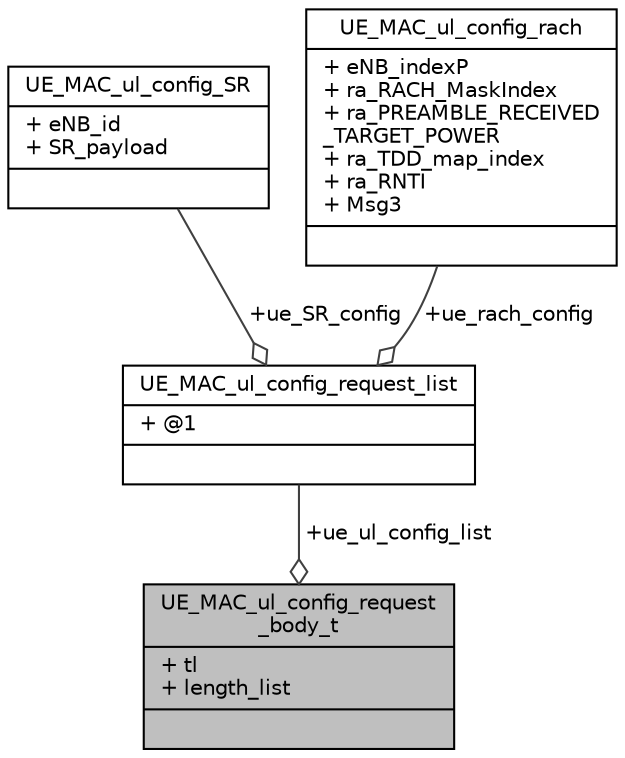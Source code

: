 digraph "UE_MAC_ul_config_request_body_t"
{
 // LATEX_PDF_SIZE
  edge [fontname="Helvetica",fontsize="10",labelfontname="Helvetica",labelfontsize="10"];
  node [fontname="Helvetica",fontsize="10",shape=record];
  Node1 [label="{UE_MAC_ul_config_request\l_body_t\n|+ tl\l+ length_list\l|}",height=0.2,width=0.4,color="black", fillcolor="grey75", style="filled", fontcolor="black",tooltip=" "];
  Node2 -> Node1 [color="grey25",fontsize="10",style="solid",label=" +ue_ul_config_list" ,arrowhead="odiamond",fontname="Helvetica"];
  Node2 [label="{UE_MAC_ul_config_request_list\n|+ @1\l|}",height=0.2,width=0.4,color="black", fillcolor="white", style="filled",URL="$structUE__MAC__ul__config__request__list.html",tooltip=" "];
  Node3 -> Node2 [color="grey25",fontsize="10",style="solid",label=" +ue_SR_config" ,arrowhead="odiamond",fontname="Helvetica"];
  Node3 [label="{UE_MAC_ul_config_SR\n|+ eNB_id\l+ SR_payload\l|}",height=0.2,width=0.4,color="black", fillcolor="white", style="filled",URL="$structUE__MAC__ul__config__SR.html",tooltip=" "];
  Node4 -> Node2 [color="grey25",fontsize="10",style="solid",label=" +ue_rach_config" ,arrowhead="odiamond",fontname="Helvetica"];
  Node4 [label="{UE_MAC_ul_config_rach\n|+ eNB_indexP\l+ ra_RACH_MaskIndex\l+ ra_PREAMBLE_RECEIVED\l_TARGET_POWER\l+ ra_TDD_map_index\l+ ra_RNTI\l+ Msg3\l|}",height=0.2,width=0.4,color="black", fillcolor="white", style="filled",URL="$structUE__MAC__ul__config__rach.html",tooltip=" "];
}
